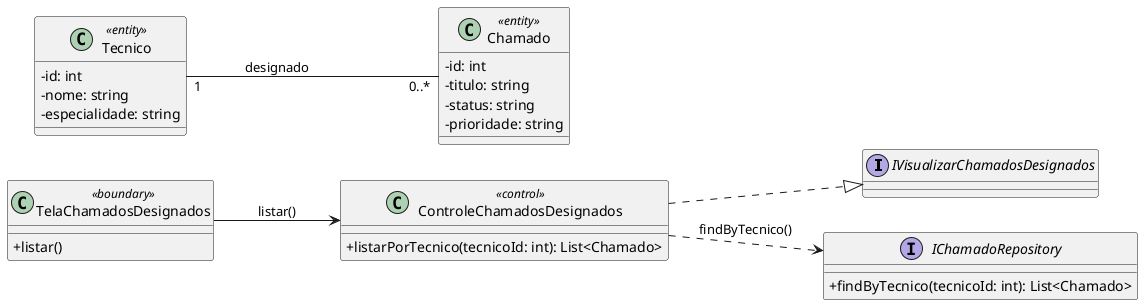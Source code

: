 @startuml
skinparam classAttributeIconSize 0
left to right direction

interface IVisualizarChamadosDesignados

class TelaChamadosDesignados <<boundary>> { 
  + listar() 
}

class ControleChamadosDesignados <<control>> { 
  + listarPorTecnico(tecnicoId: int): List<Chamado> 
}

class Tecnico <<entity>> { 
  - id: int 
  - nome: string 
  - especialidade: string 
}

class Chamado <<entity>> { 
  - id: int 
  - titulo: string 
  - status: string 
  - prioridade: string 
}

interface IChamadoRepository { 
  + findByTecnico(tecnicoId: int): List<Chamado> 
}

ControleChamadosDesignados ..|> IVisualizarChamadosDesignados
TelaChamadosDesignados --> ControleChamadosDesignados : listar()
ControleChamadosDesignados ..> IChamadoRepository : findByTecnico()
Tecnico "1" -- "0..*" Chamado : designado
@enduml